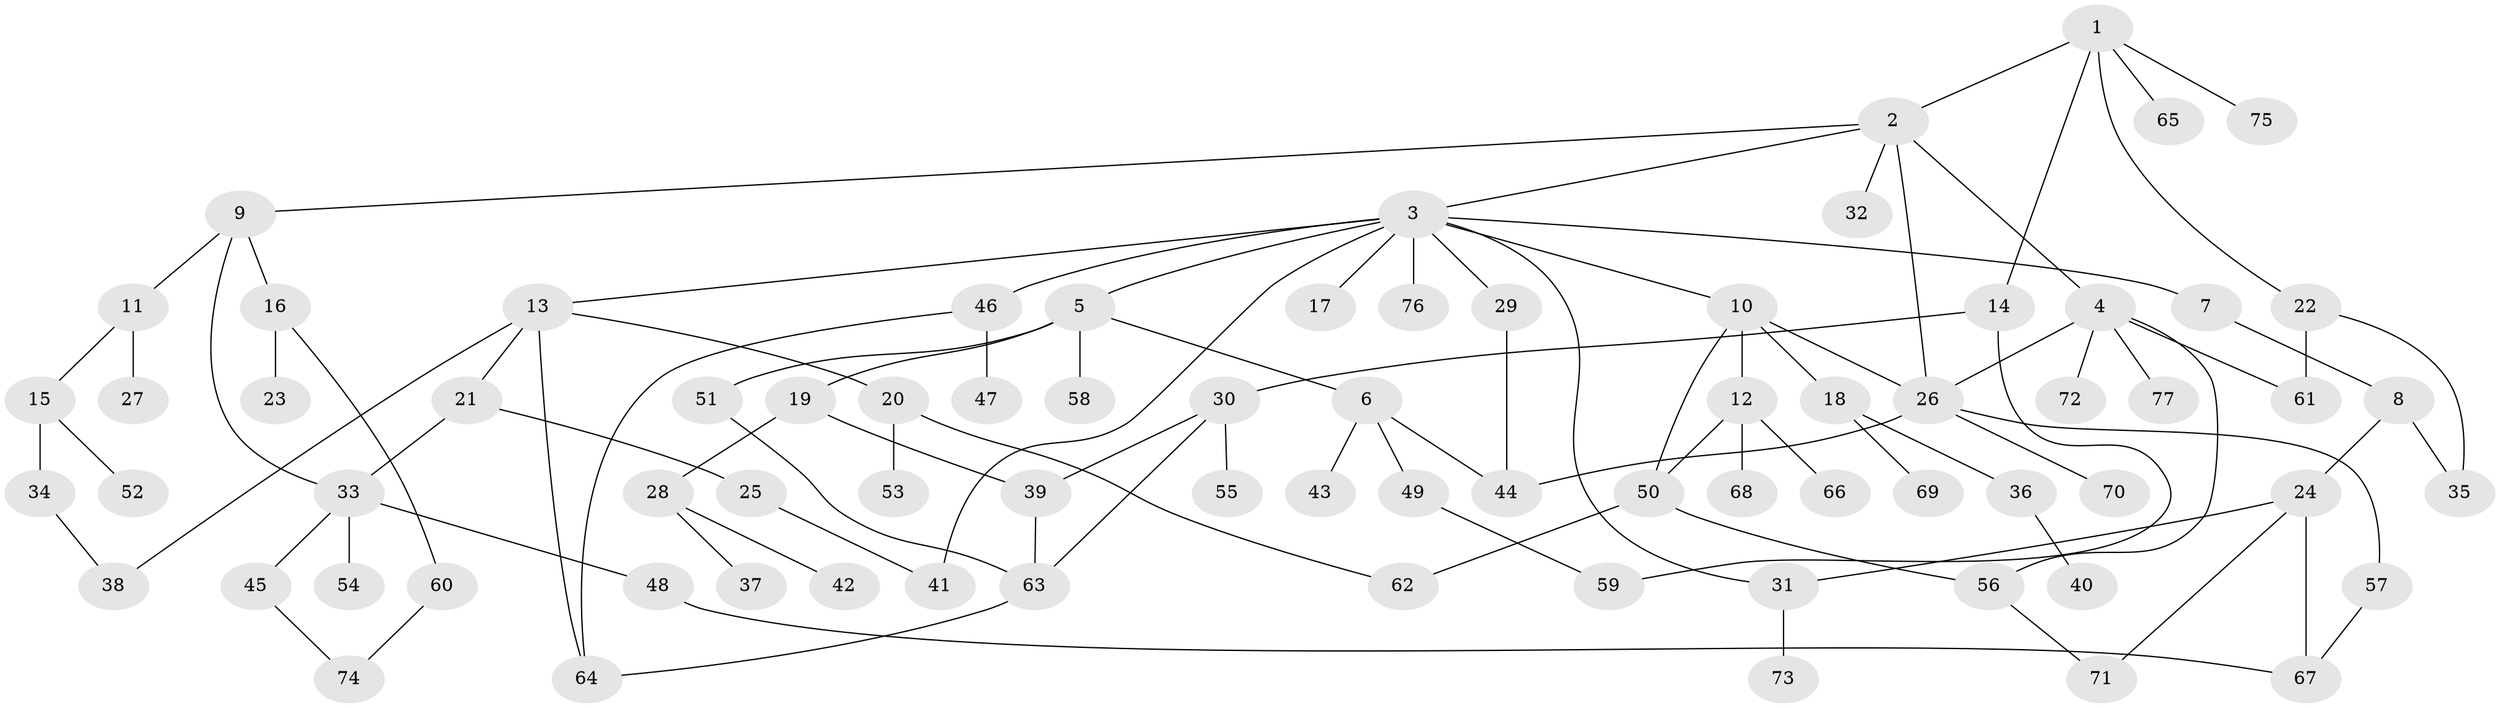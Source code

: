 // Generated by graph-tools (version 1.1) at 2025/49/03/09/25 03:49:15]
// undirected, 77 vertices, 99 edges
graph export_dot {
graph [start="1"]
  node [color=gray90,style=filled];
  1;
  2;
  3;
  4;
  5;
  6;
  7;
  8;
  9;
  10;
  11;
  12;
  13;
  14;
  15;
  16;
  17;
  18;
  19;
  20;
  21;
  22;
  23;
  24;
  25;
  26;
  27;
  28;
  29;
  30;
  31;
  32;
  33;
  34;
  35;
  36;
  37;
  38;
  39;
  40;
  41;
  42;
  43;
  44;
  45;
  46;
  47;
  48;
  49;
  50;
  51;
  52;
  53;
  54;
  55;
  56;
  57;
  58;
  59;
  60;
  61;
  62;
  63;
  64;
  65;
  66;
  67;
  68;
  69;
  70;
  71;
  72;
  73;
  74;
  75;
  76;
  77;
  1 -- 2;
  1 -- 14;
  1 -- 22;
  1 -- 65;
  1 -- 75;
  2 -- 3;
  2 -- 4;
  2 -- 9;
  2 -- 32;
  2 -- 26;
  3 -- 5;
  3 -- 7;
  3 -- 10;
  3 -- 13;
  3 -- 17;
  3 -- 29;
  3 -- 31;
  3 -- 46;
  3 -- 76;
  3 -- 41;
  4 -- 56;
  4 -- 72;
  4 -- 77;
  4 -- 26;
  4 -- 61;
  5 -- 6;
  5 -- 19;
  5 -- 51;
  5 -- 58;
  6 -- 43;
  6 -- 49;
  6 -- 44;
  7 -- 8;
  8 -- 24;
  8 -- 35;
  9 -- 11;
  9 -- 16;
  9 -- 33;
  10 -- 12;
  10 -- 18;
  10 -- 26;
  10 -- 50;
  11 -- 15;
  11 -- 27;
  12 -- 66;
  12 -- 68;
  12 -- 50;
  13 -- 20;
  13 -- 21;
  13 -- 38;
  13 -- 64;
  14 -- 30;
  14 -- 59;
  15 -- 34;
  15 -- 52;
  16 -- 23;
  16 -- 60;
  18 -- 36;
  18 -- 69;
  19 -- 28;
  19 -- 39;
  20 -- 53;
  20 -- 62;
  21 -- 25;
  21 -- 33;
  22 -- 61;
  22 -- 35;
  24 -- 67;
  24 -- 71;
  24 -- 31;
  25 -- 41;
  26 -- 44;
  26 -- 57;
  26 -- 70;
  28 -- 37;
  28 -- 42;
  29 -- 44;
  30 -- 39;
  30 -- 55;
  30 -- 63;
  31 -- 73;
  33 -- 45;
  33 -- 48;
  33 -- 54;
  34 -- 38;
  36 -- 40;
  39 -- 63;
  45 -- 74;
  46 -- 47;
  46 -- 64;
  48 -- 67;
  49 -- 59;
  50 -- 62;
  50 -- 56;
  51 -- 63;
  56 -- 71;
  57 -- 67;
  60 -- 74;
  63 -- 64;
}
